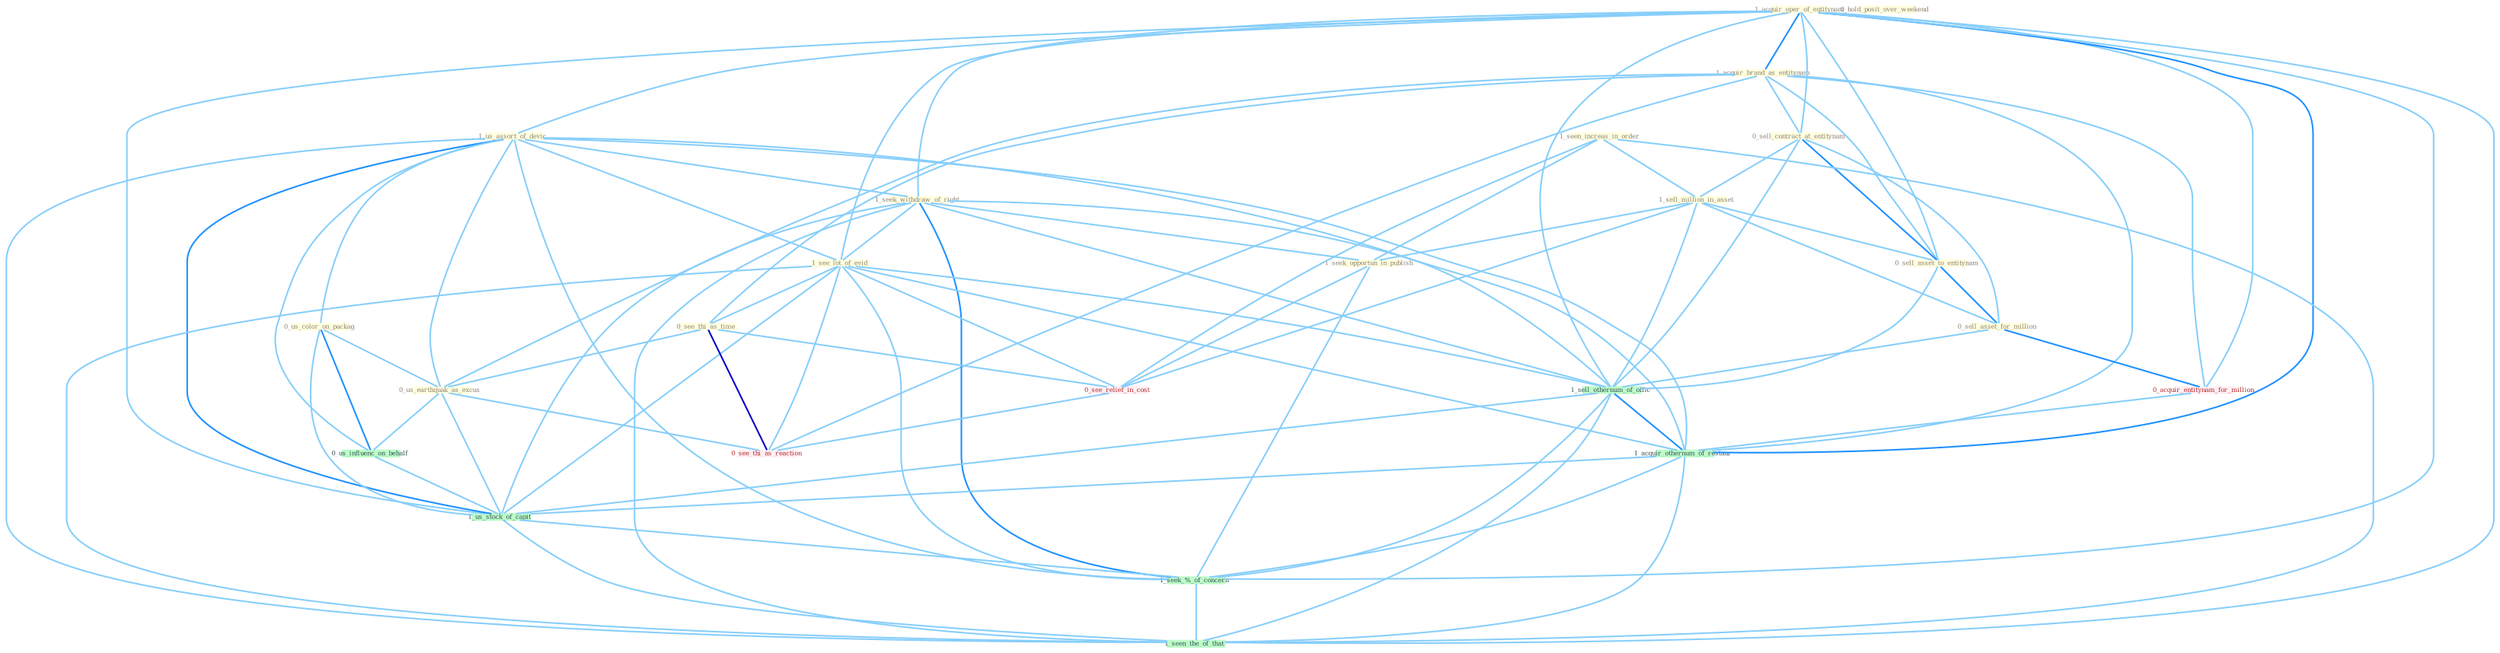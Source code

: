 Graph G{ 
    node
    [shape=polygon,style=filled,width=.5,height=.06,color="#BDFCC9",fixedsize=true,fontsize=4,
    fontcolor="#2f4f4f"];
    {node
    [color="#ffffe0", fontcolor="#8b7d6b"] "1_acquir_oper_of_entitynam " "1_us_assort_of_devic " "1_acquir_brand_as_entitynam " "1_seek_withdraw_of_right " "0_sell_contract_at_entitynam " "1_see_lot_of_evid " "0_hold_posit_over_weekend " "0_us_color_on_packag " "0_see_thi_as_time " "1_seen_increas_in_order " "1_sell_million_in_asset " "0_sell_asset_to_entitynam " "0_us_earthquak_as_excus " "0_sell_asset_for_million " "1_seek_opportun_in_publish "}
{node [color="#fff0f5", fontcolor="#b22222"] "0_acquir_entitynam_for_million " "0_see_relief_in_cost " "0_see_thi_as_reaction "}
edge [color="#B0E2FF"];

	"1_acquir_oper_of_entitynam " -- "1_us_assort_of_devic " [w="1", color="#87cefa" ];
	"1_acquir_oper_of_entitynam " -- "1_acquir_brand_as_entitynam " [w="2", color="#1e90ff" , len=0.8];
	"1_acquir_oper_of_entitynam " -- "1_seek_withdraw_of_right " [w="1", color="#87cefa" ];
	"1_acquir_oper_of_entitynam " -- "0_sell_contract_at_entitynam " [w="1", color="#87cefa" ];
	"1_acquir_oper_of_entitynam " -- "1_see_lot_of_evid " [w="1", color="#87cefa" ];
	"1_acquir_oper_of_entitynam " -- "0_sell_asset_to_entitynam " [w="1", color="#87cefa" ];
	"1_acquir_oper_of_entitynam " -- "0_acquir_entitynam_for_million " [w="1", color="#87cefa" ];
	"1_acquir_oper_of_entitynam " -- "1_sell_othernum_of_offic " [w="1", color="#87cefa" ];
	"1_acquir_oper_of_entitynam " -- "1_acquir_othernum_of_restaur " [w="2", color="#1e90ff" , len=0.8];
	"1_acquir_oper_of_entitynam " -- "1_us_stock_of_capit " [w="1", color="#87cefa" ];
	"1_acquir_oper_of_entitynam " -- "1_seek_%_of_concern " [w="1", color="#87cefa" ];
	"1_acquir_oper_of_entitynam " -- "1_seen_the_of_that " [w="1", color="#87cefa" ];
	"1_us_assort_of_devic " -- "1_seek_withdraw_of_right " [w="1", color="#87cefa" ];
	"1_us_assort_of_devic " -- "1_see_lot_of_evid " [w="1", color="#87cefa" ];
	"1_us_assort_of_devic " -- "0_us_color_on_packag " [w="1", color="#87cefa" ];
	"1_us_assort_of_devic " -- "0_us_earthquak_as_excus " [w="1", color="#87cefa" ];
	"1_us_assort_of_devic " -- "1_sell_othernum_of_offic " [w="1", color="#87cefa" ];
	"1_us_assort_of_devic " -- "0_us_influenc_on_behalf " [w="1", color="#87cefa" ];
	"1_us_assort_of_devic " -- "1_acquir_othernum_of_restaur " [w="1", color="#87cefa" ];
	"1_us_assort_of_devic " -- "1_us_stock_of_capit " [w="2", color="#1e90ff" , len=0.8];
	"1_us_assort_of_devic " -- "1_seek_%_of_concern " [w="1", color="#87cefa" ];
	"1_us_assort_of_devic " -- "1_seen_the_of_that " [w="1", color="#87cefa" ];
	"1_acquir_brand_as_entitynam " -- "0_sell_contract_at_entitynam " [w="1", color="#87cefa" ];
	"1_acquir_brand_as_entitynam " -- "0_see_thi_as_time " [w="1", color="#87cefa" ];
	"1_acquir_brand_as_entitynam " -- "0_sell_asset_to_entitynam " [w="1", color="#87cefa" ];
	"1_acquir_brand_as_entitynam " -- "0_us_earthquak_as_excus " [w="1", color="#87cefa" ];
	"1_acquir_brand_as_entitynam " -- "0_acquir_entitynam_for_million " [w="1", color="#87cefa" ];
	"1_acquir_brand_as_entitynam " -- "0_see_thi_as_reaction " [w="1", color="#87cefa" ];
	"1_acquir_brand_as_entitynam " -- "1_acquir_othernum_of_restaur " [w="1", color="#87cefa" ];
	"1_seek_withdraw_of_right " -- "1_see_lot_of_evid " [w="1", color="#87cefa" ];
	"1_seek_withdraw_of_right " -- "1_seek_opportun_in_publish " [w="1", color="#87cefa" ];
	"1_seek_withdraw_of_right " -- "1_sell_othernum_of_offic " [w="1", color="#87cefa" ];
	"1_seek_withdraw_of_right " -- "1_acquir_othernum_of_restaur " [w="1", color="#87cefa" ];
	"1_seek_withdraw_of_right " -- "1_us_stock_of_capit " [w="1", color="#87cefa" ];
	"1_seek_withdraw_of_right " -- "1_seek_%_of_concern " [w="2", color="#1e90ff" , len=0.8];
	"1_seek_withdraw_of_right " -- "1_seen_the_of_that " [w="1", color="#87cefa" ];
	"0_sell_contract_at_entitynam " -- "1_sell_million_in_asset " [w="1", color="#87cefa" ];
	"0_sell_contract_at_entitynam " -- "0_sell_asset_to_entitynam " [w="2", color="#1e90ff" , len=0.8];
	"0_sell_contract_at_entitynam " -- "0_sell_asset_for_million " [w="1", color="#87cefa" ];
	"0_sell_contract_at_entitynam " -- "1_sell_othernum_of_offic " [w="1", color="#87cefa" ];
	"1_see_lot_of_evid " -- "0_see_thi_as_time " [w="1", color="#87cefa" ];
	"1_see_lot_of_evid " -- "1_sell_othernum_of_offic " [w="1", color="#87cefa" ];
	"1_see_lot_of_evid " -- "0_see_relief_in_cost " [w="1", color="#87cefa" ];
	"1_see_lot_of_evid " -- "0_see_thi_as_reaction " [w="1", color="#87cefa" ];
	"1_see_lot_of_evid " -- "1_acquir_othernum_of_restaur " [w="1", color="#87cefa" ];
	"1_see_lot_of_evid " -- "1_us_stock_of_capit " [w="1", color="#87cefa" ];
	"1_see_lot_of_evid " -- "1_seek_%_of_concern " [w="1", color="#87cefa" ];
	"1_see_lot_of_evid " -- "1_seen_the_of_that " [w="1", color="#87cefa" ];
	"0_us_color_on_packag " -- "0_us_earthquak_as_excus " [w="1", color="#87cefa" ];
	"0_us_color_on_packag " -- "0_us_influenc_on_behalf " [w="2", color="#1e90ff" , len=0.8];
	"0_us_color_on_packag " -- "1_us_stock_of_capit " [w="1", color="#87cefa" ];
	"0_see_thi_as_time " -- "0_us_earthquak_as_excus " [w="1", color="#87cefa" ];
	"0_see_thi_as_time " -- "0_see_relief_in_cost " [w="1", color="#87cefa" ];
	"0_see_thi_as_time " -- "0_see_thi_as_reaction " [w="3", color="#0000cd" , len=0.6];
	"1_seen_increas_in_order " -- "1_sell_million_in_asset " [w="1", color="#87cefa" ];
	"1_seen_increas_in_order " -- "1_seek_opportun_in_publish " [w="1", color="#87cefa" ];
	"1_seen_increas_in_order " -- "0_see_relief_in_cost " [w="1", color="#87cefa" ];
	"1_seen_increas_in_order " -- "1_seen_the_of_that " [w="1", color="#87cefa" ];
	"1_sell_million_in_asset " -- "0_sell_asset_to_entitynam " [w="1", color="#87cefa" ];
	"1_sell_million_in_asset " -- "0_sell_asset_for_million " [w="1", color="#87cefa" ];
	"1_sell_million_in_asset " -- "1_seek_opportun_in_publish " [w="1", color="#87cefa" ];
	"1_sell_million_in_asset " -- "1_sell_othernum_of_offic " [w="1", color="#87cefa" ];
	"1_sell_million_in_asset " -- "0_see_relief_in_cost " [w="1", color="#87cefa" ];
	"0_sell_asset_to_entitynam " -- "0_sell_asset_for_million " [w="2", color="#1e90ff" , len=0.8];
	"0_sell_asset_to_entitynam " -- "1_sell_othernum_of_offic " [w="1", color="#87cefa" ];
	"0_us_earthquak_as_excus " -- "0_us_influenc_on_behalf " [w="1", color="#87cefa" ];
	"0_us_earthquak_as_excus " -- "0_see_thi_as_reaction " [w="1", color="#87cefa" ];
	"0_us_earthquak_as_excus " -- "1_us_stock_of_capit " [w="1", color="#87cefa" ];
	"0_sell_asset_for_million " -- "0_acquir_entitynam_for_million " [w="2", color="#1e90ff" , len=0.8];
	"0_sell_asset_for_million " -- "1_sell_othernum_of_offic " [w="1", color="#87cefa" ];
	"1_seek_opportun_in_publish " -- "0_see_relief_in_cost " [w="1", color="#87cefa" ];
	"1_seek_opportun_in_publish " -- "1_seek_%_of_concern " [w="1", color="#87cefa" ];
	"0_acquir_entitynam_for_million " -- "1_acquir_othernum_of_restaur " [w="1", color="#87cefa" ];
	"1_sell_othernum_of_offic " -- "1_acquir_othernum_of_restaur " [w="2", color="#1e90ff" , len=0.8];
	"1_sell_othernum_of_offic " -- "1_us_stock_of_capit " [w="1", color="#87cefa" ];
	"1_sell_othernum_of_offic " -- "1_seek_%_of_concern " [w="1", color="#87cefa" ];
	"1_sell_othernum_of_offic " -- "1_seen_the_of_that " [w="1", color="#87cefa" ];
	"0_us_influenc_on_behalf " -- "1_us_stock_of_capit " [w="1", color="#87cefa" ];
	"0_see_relief_in_cost " -- "0_see_thi_as_reaction " [w="1", color="#87cefa" ];
	"1_acquir_othernum_of_restaur " -- "1_us_stock_of_capit " [w="1", color="#87cefa" ];
	"1_acquir_othernum_of_restaur " -- "1_seek_%_of_concern " [w="1", color="#87cefa" ];
	"1_acquir_othernum_of_restaur " -- "1_seen_the_of_that " [w="1", color="#87cefa" ];
	"1_us_stock_of_capit " -- "1_seek_%_of_concern " [w="1", color="#87cefa" ];
	"1_us_stock_of_capit " -- "1_seen_the_of_that " [w="1", color="#87cefa" ];
	"1_seek_%_of_concern " -- "1_seen_the_of_that " [w="1", color="#87cefa" ];
}